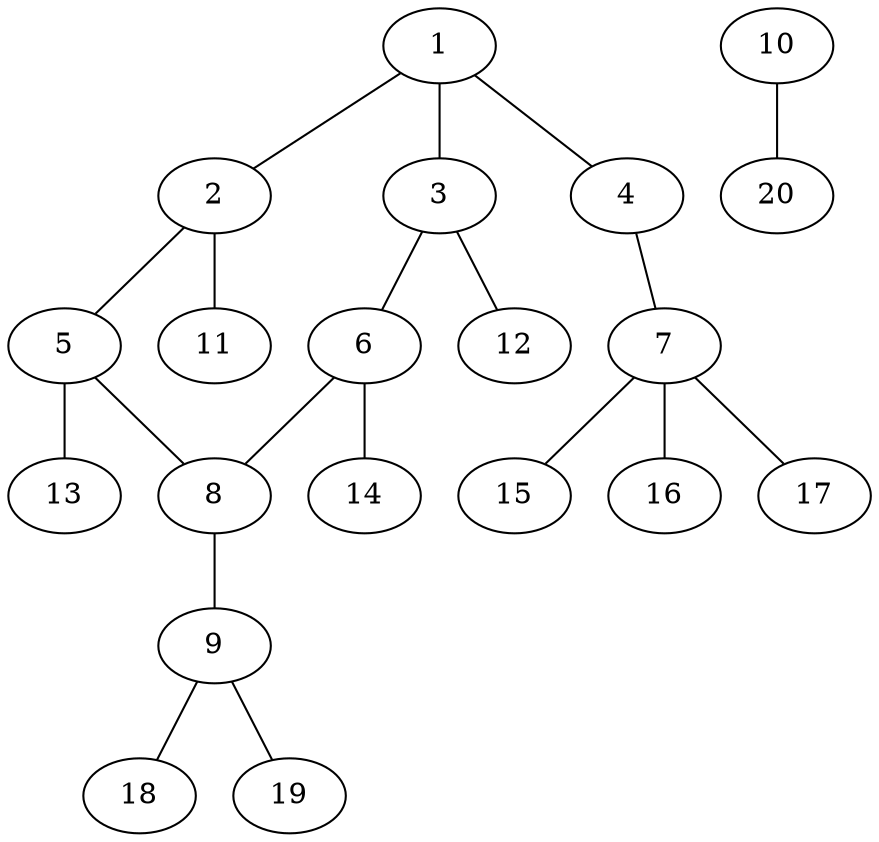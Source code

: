 graph molecule_1069 {
	1	 [chem=C];
	2	 [chem=C];
	1 -- 2	 [valence=2];
	3	 [chem=C];
	1 -- 3	 [valence=1];
	4	 [chem=O];
	1 -- 4	 [valence=1];
	5	 [chem=C];
	2 -- 5	 [valence=1];
	11	 [chem=H];
	2 -- 11	 [valence=1];
	6	 [chem=C];
	3 -- 6	 [valence=2];
	12	 [chem=H];
	3 -- 12	 [valence=1];
	7	 [chem=C];
	4 -- 7	 [valence=1];
	8	 [chem=C];
	5 -- 8	 [valence=2];
	13	 [chem=H];
	5 -- 13	 [valence=1];
	6 -- 8	 [valence=1];
	14	 [chem=H];
	6 -- 14	 [valence=1];
	15	 [chem=H];
	7 -- 15	 [valence=1];
	16	 [chem=H];
	7 -- 16	 [valence=1];
	17	 [chem=H];
	7 -- 17	 [valence=1];
	9	 [chem=N];
	8 -- 9	 [valence=1];
	18	 [chem=H];
	9 -- 18	 [valence=1];
	19	 [chem=H];
	9 -- 19	 [valence=1];
	10	 [chem=Cl];
	20	 [chem=H];
	10 -- 20	 [valence=1];
}
